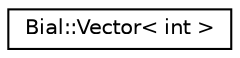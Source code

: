 digraph "Graphical Class Hierarchy"
{
  edge [fontname="Helvetica",fontsize="10",labelfontname="Helvetica",labelfontsize="10"];
  node [fontname="Helvetica",fontsize="10",shape=record];
  rankdir="LR";
  Node1 [label="Bial::Vector\< int \>",height=0.2,width=0.4,color="black", fillcolor="white", style="filled",URL="$class_bial_1_1_vector.html"];
}
